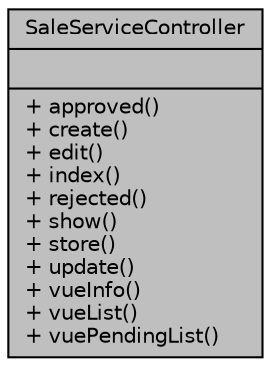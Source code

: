 digraph "SaleServiceController"
{
 // LATEX_PDF_SIZE
  bgcolor="transparent";
  edge [fontname="Helvetica",fontsize="10",labelfontname="Helvetica",labelfontsize="10"];
  node [fontname="Helvetica",fontsize="10",shape=record];
  Node1 [label="{SaleServiceController\n||+ approved()\l+ create()\l+ edit()\l+ index()\l+ rejected()\l+ show()\l+ store()\l+ update()\l+ vueInfo()\l+ vueList()\l+ vuePendingList()\l}",height=0.2,width=0.4,color="black", fillcolor="grey75", style="filled", fontcolor="black",tooltip="Controlador de solicitud de servicios."];
}
